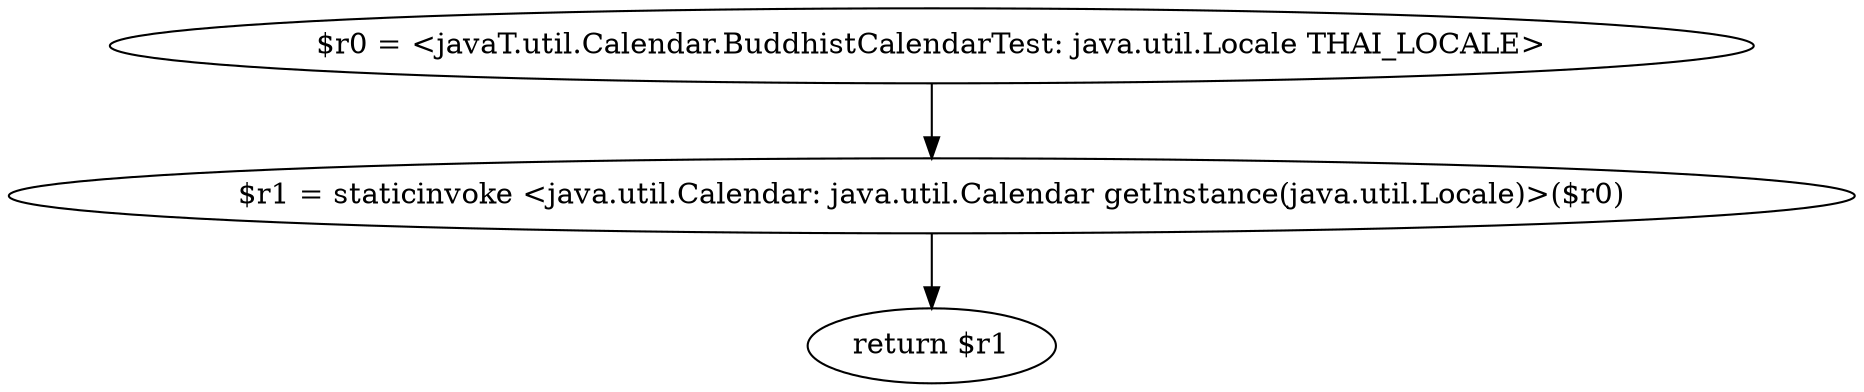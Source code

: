 digraph "unitGraph" {
    "$r0 = <javaT.util.Calendar.BuddhistCalendarTest: java.util.Locale THAI_LOCALE>"
    "$r1 = staticinvoke <java.util.Calendar: java.util.Calendar getInstance(java.util.Locale)>($r0)"
    "return $r1"
    "$r0 = <javaT.util.Calendar.BuddhistCalendarTest: java.util.Locale THAI_LOCALE>"->"$r1 = staticinvoke <java.util.Calendar: java.util.Calendar getInstance(java.util.Locale)>($r0)";
    "$r1 = staticinvoke <java.util.Calendar: java.util.Calendar getInstance(java.util.Locale)>($r0)"->"return $r1";
}
